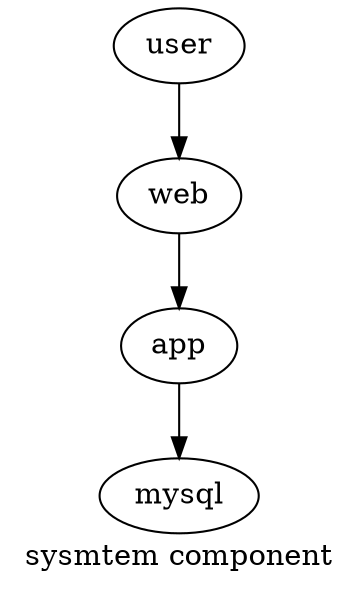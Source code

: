 digraph G {
  label="sysmtem component"
  user;
  web;
  app;
  mysql;
  user -> web;
  web -> app;
  app -> mysql;
}
